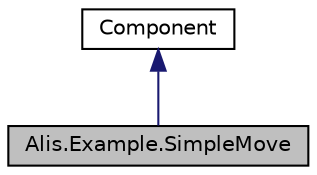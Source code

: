 digraph "Alis.Example.SimpleMove"
{
 // LATEX_PDF_SIZE
  edge [fontname="Helvetica",fontsize="10",labelfontname="Helvetica",labelfontsize="10"];
  node [fontname="Helvetica",fontsize="10",shape=record];
  Node1 [label="Alis.Example.SimpleMove",height=0.2,width=0.4,color="black", fillcolor="grey75", style="filled", fontcolor="black",tooltip="The simple move class"];
  Node2 -> Node1 [dir="back",color="midnightblue",fontsize="10",style="solid",fontname="Helvetica"];
  Node2 [label="Component",height=0.2,width=0.4,color="black", fillcolor="white", style="filled",URL="$class_alis_1_1_core_1_1_entities_1_1_component.html",tooltip="Define a general component."];
}
